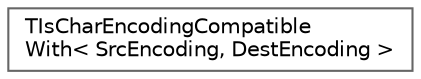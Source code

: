 digraph "Graphical Class Hierarchy"
{
 // INTERACTIVE_SVG=YES
 // LATEX_PDF_SIZE
  bgcolor="transparent";
  edge [fontname=Helvetica,fontsize=10,labelfontname=Helvetica,labelfontsize=10];
  node [fontname=Helvetica,fontsize=10,shape=box,height=0.2,width=0.4];
  rankdir="LR";
  Node0 [id="Node000000",label="TIsCharEncodingCompatible\lWith\< SrcEncoding, DestEncoding \>",height=0.2,width=0.4,color="grey40", fillcolor="white", style="filled",URL="$d7/d57/structTIsCharEncodingCompatibleWith.html",tooltip="Trait which tests if a source char type is binary compatible with a destination char type."];
}
